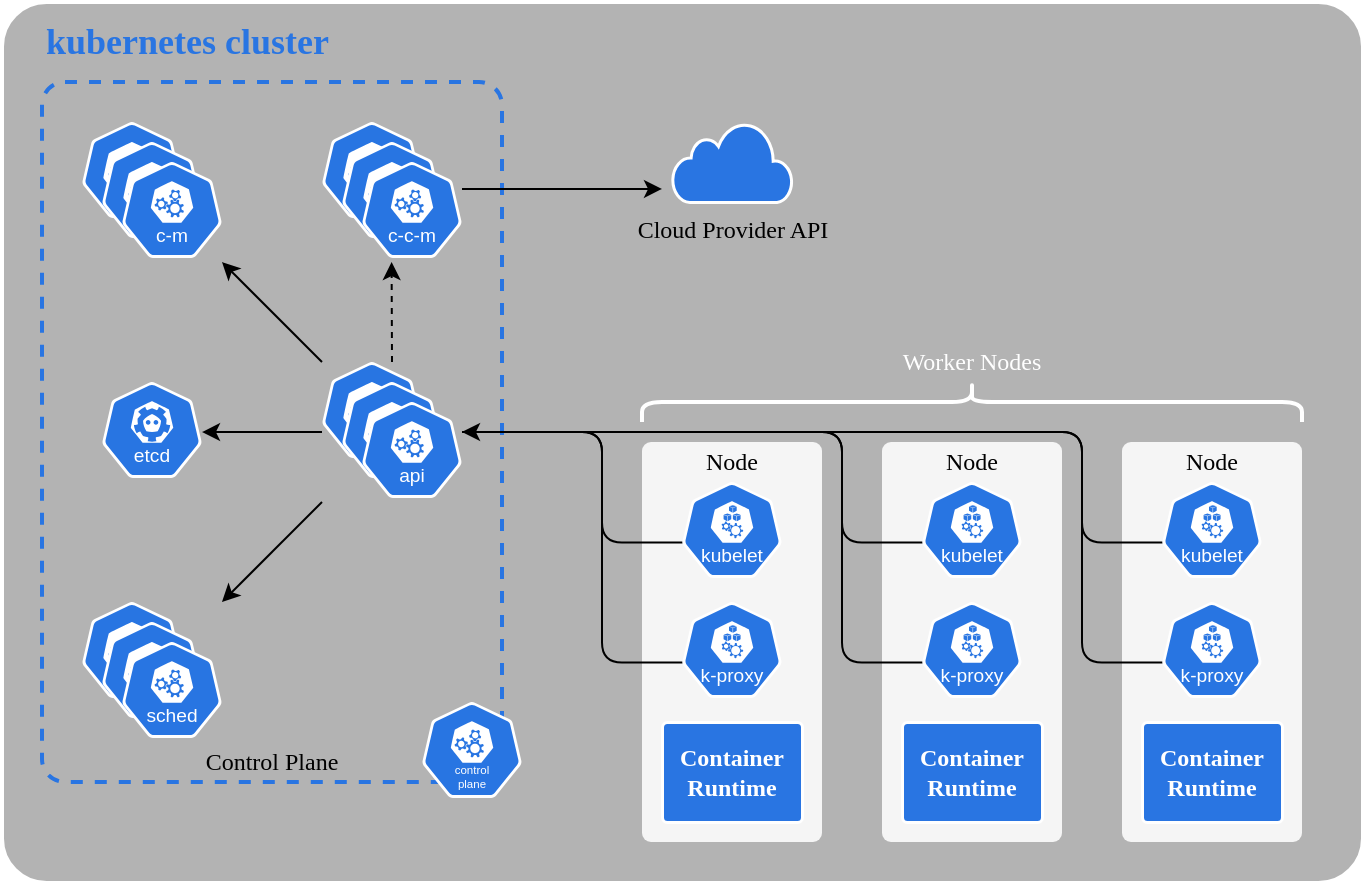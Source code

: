<mxfile>
    <diagram id="_A0JPwR9SB1BJBOW3AJK" name="k8s">
        <mxGraphModel dx="0" dy="519" grid="1" gridSize="10" guides="1" tooltips="1" connect="1" arrows="1" fold="1" page="1" pageScale="1" pageWidth="1169" pageHeight="827" math="0" shadow="0">
            <root>
                <mxCell id="0"/>
                <mxCell id="1" parent="0"/>
                <mxCell id="_FdmeU7C6rHjX8mPhfHz-3" value="" style="rounded=1;whiteSpace=wrap;html=1;fillColor=#B3B3B3;fontColor=#333333;strokeColor=light-dark(#ffffff, #ededed);arcSize=5;fontFamily=Ubuntu;fontSource=https%3A%2F%2Ffonts.googleapis.com%2Fcss%3Ffamily%3DUbuntu;align=left;verticalAlign=top;fontStyle=1;strokeWidth=1.5;" vertex="1" parent="1">
                    <mxGeometry x="40" y="80" width="680" height="440" as="geometry"/>
                </mxCell>
                <mxCell id="_FdmeU7C6rHjX8mPhfHz-4" value="" style="rounded=1;whiteSpace=wrap;html=1;fillColor=#f5f5f5;fontColor=#333333;strokeColor=none;arcSize=5;fontFamily=Ubuntu;fontSource=https%3A%2F%2Ffonts.googleapis.com%2Fcss%3Ffamily%3DUbuntu;" vertex="1" parent="1">
                    <mxGeometry x="480" y="300" width="90" height="200" as="geometry"/>
                </mxCell>
                <mxCell id="_FdmeU7C6rHjX8mPhfHz-5" value="" style="rounded=1;whiteSpace=wrap;html=1;fillColor=#f5f5f5;fontColor=#333333;strokeColor=none;arcSize=5;fontFamily=Ubuntu;fontSource=https%3A%2F%2Ffonts.googleapis.com%2Fcss%3Ffamily%3DUbuntu;" vertex="1" parent="1">
                    <mxGeometry x="600" y="300" width="90" height="200" as="geometry"/>
                </mxCell>
                <mxCell id="_FdmeU7C6rHjX8mPhfHz-6" value="" style="rounded=1;whiteSpace=wrap;html=1;fillColor=#f5f5f5;fontColor=#333333;strokeColor=none;arcSize=5;fontFamily=Ubuntu;fontSource=https%3A%2F%2Ffonts.googleapis.com%2Fcss%3Ffamily%3DUbuntu;" vertex="1" parent="1">
                    <mxGeometry x="360" y="300" width="90" height="200" as="geometry"/>
                </mxCell>
                <mxCell id="_FdmeU7C6rHjX8mPhfHz-7" value="" style="rounded=1;whiteSpace=wrap;html=1;fillColor=none;strokeColor=light-dark(#2975e2, #5c79a3);arcSize=5;dashed=1;strokeWidth=2;fontFamily=Ubuntu;fontSource=https%3A%2F%2Ffonts.googleapis.com%2Fcss%3Ffamily%3DUbuntu;" vertex="1" parent="1">
                    <mxGeometry x="60" y="120" width="230" height="350" as="geometry"/>
                </mxCell>
                <mxCell id="_FdmeU7C6rHjX8mPhfHz-8" value="Control Plane" style="rounded=0;whiteSpace=wrap;html=1;fontFamily=Ubuntu;fontSource=https%3A%2F%2Ffonts.googleapis.com%2Fcss%3Ffamily%3DUbuntu;fillColor=none;strokeColor=none;fontColor=light-dark(#000000,#EDEDED);" vertex="1" parent="1">
                    <mxGeometry x="60" y="450" width="230" height="20" as="geometry"/>
                </mxCell>
                <mxCell id="_FdmeU7C6rHjX8mPhfHz-9" value="" style="group;fontFamily=Ubuntu;fontSource=https%3A%2F%2Ffonts.googleapis.com%2Fcss%3Ffamily%3DUbuntu;" vertex="1" connectable="0" parent="1">
                    <mxGeometry x="80" y="140" width="70" height="68" as="geometry"/>
                </mxCell>
                <mxCell id="_FdmeU7C6rHjX8mPhfHz-10" value="" style="aspect=fixed;sketch=0;html=1;dashed=0;whitespace=wrap;verticalLabelPosition=bottom;verticalAlign=top;fillColor=#2875E2;strokeColor=#ffffff;points=[[0.005,0.63,0],[0.1,0.2,0],[0.9,0.2,0],[0.5,0,0],[0.995,0.63,0],[0.72,0.99,0],[0.5,1,0],[0.28,0.99,0]];shape=mxgraph.kubernetes.icon2;prIcon=c_m;fontFamily=Ubuntu;fontSource=https%3A%2F%2Ffonts.googleapis.com%2Fcss%3Ffamily%3DUbuntu;" vertex="1" parent="_FdmeU7C6rHjX8mPhfHz-9">
                    <mxGeometry width="50" height="48" as="geometry"/>
                </mxCell>
                <mxCell id="_FdmeU7C6rHjX8mPhfHz-11" value="" style="aspect=fixed;sketch=0;html=1;dashed=0;whitespace=wrap;verticalLabelPosition=bottom;verticalAlign=top;fillColor=#2875E2;strokeColor=#ffffff;points=[[0.005,0.63,0],[0.1,0.2,0],[0.9,0.2,0],[0.5,0,0],[0.995,0.63,0],[0.72,0.99,0],[0.5,1,0],[0.28,0.99,0]];shape=mxgraph.kubernetes.icon2;prIcon=c_m;fontFamily=Ubuntu;fontSource=https%3A%2F%2Ffonts.googleapis.com%2Fcss%3Ffamily%3DUbuntu;" vertex="1" parent="_FdmeU7C6rHjX8mPhfHz-9">
                    <mxGeometry x="10" y="10" width="50" height="48" as="geometry"/>
                </mxCell>
                <mxCell id="_FdmeU7C6rHjX8mPhfHz-12" value="" style="aspect=fixed;sketch=0;html=1;dashed=0;whitespace=wrap;verticalLabelPosition=bottom;verticalAlign=top;fillColor=#2875E2;strokeColor=#ffffff;points=[[0.005,0.63,0],[0.1,0.2,0],[0.9,0.2,0],[0.5,0,0],[0.995,0.63,0],[0.72,0.99,0],[0.5,1,0],[0.28,0.99,0]];shape=mxgraph.kubernetes.icon2;kubernetesLabel=1;prIcon=c_m;fontFamily=Ubuntu;fontSource=https%3A%2F%2Ffonts.googleapis.com%2Fcss%3Ffamily%3DUbuntu;" vertex="1" parent="_FdmeU7C6rHjX8mPhfHz-9">
                    <mxGeometry x="20" y="20" width="50" height="48" as="geometry"/>
                </mxCell>
                <mxCell id="_FdmeU7C6rHjX8mPhfHz-13" value="" style="group;fontFamily=Ubuntu;fontSource=https%3A%2F%2Ffonts.googleapis.com%2Fcss%3Ffamily%3DUbuntu;" vertex="1" connectable="0" parent="1">
                    <mxGeometry x="200" y="140" width="70" height="68" as="geometry"/>
                </mxCell>
                <mxCell id="_FdmeU7C6rHjX8mPhfHz-14" value="" style="aspect=fixed;sketch=0;html=1;dashed=0;whitespace=wrap;verticalLabelPosition=bottom;verticalAlign=top;fillColor=#2875E2;strokeColor=#ffffff;points=[[0.005,0.63,0],[0.1,0.2,0],[0.9,0.2,0],[0.5,0,0],[0.995,0.63,0],[0.72,0.99,0],[0.5,1,0],[0.28,0.99,0]];shape=mxgraph.kubernetes.icon2;prIcon=c_c_m;fontFamily=Ubuntu;fontSource=https%3A%2F%2Ffonts.googleapis.com%2Fcss%3Ffamily%3DUbuntu;" vertex="1" parent="_FdmeU7C6rHjX8mPhfHz-13">
                    <mxGeometry width="50" height="48" as="geometry"/>
                </mxCell>
                <mxCell id="_FdmeU7C6rHjX8mPhfHz-15" value="" style="aspect=fixed;sketch=0;html=1;dashed=0;whitespace=wrap;verticalLabelPosition=bottom;verticalAlign=top;fillColor=#2875E2;strokeColor=#ffffff;points=[[0.005,0.63,0],[0.1,0.2,0],[0.9,0.2,0],[0.5,0,0],[0.995,0.63,0],[0.72,0.99,0],[0.5,1,0],[0.28,0.99,0]];shape=mxgraph.kubernetes.icon2;prIcon=c_c_m;fontFamily=Ubuntu;fontSource=https%3A%2F%2Ffonts.googleapis.com%2Fcss%3Ffamily%3DUbuntu;" vertex="1" parent="_FdmeU7C6rHjX8mPhfHz-13">
                    <mxGeometry x="10" y="10" width="50" height="48" as="geometry"/>
                </mxCell>
                <mxCell id="_FdmeU7C6rHjX8mPhfHz-16" value="" style="aspect=fixed;sketch=0;html=1;dashed=0;whitespace=wrap;verticalLabelPosition=bottom;verticalAlign=top;fillColor=#2875E2;strokeColor=#ffffff;points=[[0.005,0.63,0],[0.1,0.2,0],[0.9,0.2,0],[0.5,0,0],[0.995,0.63,0],[0.72,0.99,0],[0.5,1,0],[0.28,0.99,0]];shape=mxgraph.kubernetes.icon2;kubernetesLabel=1;prIcon=c_c_m;fontFamily=Ubuntu;fontSource=https%3A%2F%2Ffonts.googleapis.com%2Fcss%3Ffamily%3DUbuntu;" vertex="1" parent="_FdmeU7C6rHjX8mPhfHz-13">
                    <mxGeometry x="20" y="20" width="50" height="48" as="geometry"/>
                </mxCell>
                <mxCell id="_FdmeU7C6rHjX8mPhfHz-17" value="" style="group;fontFamily=Ubuntu;fontSource=https%3A%2F%2Ffonts.googleapis.com%2Fcss%3Ffamily%3DUbuntu;" vertex="1" connectable="0" parent="1">
                    <mxGeometry x="200" y="260" width="70" height="68" as="geometry"/>
                </mxCell>
                <mxCell id="_FdmeU7C6rHjX8mPhfHz-18" value="" style="aspect=fixed;sketch=0;html=1;dashed=0;whitespace=wrap;verticalLabelPosition=bottom;verticalAlign=top;fillColor=#2875E2;strokeColor=#ffffff;points=[[0.005,0.63,0],[0.1,0.2,0],[0.9,0.2,0],[0.5,0,0],[0.995,0.63,0],[0.72,0.99,0],[0.5,1,0],[0.28,0.99,0]];shape=mxgraph.kubernetes.icon2;prIcon=api;fontFamily=Ubuntu;fontSource=https%3A%2F%2Ffonts.googleapis.com%2Fcss%3Ffamily%3DUbuntu;" vertex="1" parent="_FdmeU7C6rHjX8mPhfHz-17">
                    <mxGeometry width="50" height="48" as="geometry"/>
                </mxCell>
                <mxCell id="_FdmeU7C6rHjX8mPhfHz-19" value="" style="aspect=fixed;sketch=0;html=1;dashed=0;whitespace=wrap;verticalLabelPosition=bottom;verticalAlign=top;fillColor=#2875E2;strokeColor=#ffffff;points=[[0.005,0.63,0],[0.1,0.2,0],[0.9,0.2,0],[0.5,0,0],[0.995,0.63,0],[0.72,0.99,0],[0.5,1,0],[0.28,0.99,0]];shape=mxgraph.kubernetes.icon2;prIcon=api;fontFamily=Ubuntu;fontSource=https%3A%2F%2Ffonts.googleapis.com%2Fcss%3Ffamily%3DUbuntu;" vertex="1" parent="_FdmeU7C6rHjX8mPhfHz-17">
                    <mxGeometry x="10" y="10" width="50" height="48" as="geometry"/>
                </mxCell>
                <mxCell id="_FdmeU7C6rHjX8mPhfHz-20" value="" style="aspect=fixed;sketch=0;html=1;dashed=0;whitespace=wrap;verticalLabelPosition=bottom;verticalAlign=top;fillColor=#2875E2;strokeColor=#ffffff;points=[[0.005,0.63,0],[0.1,0.2,0],[0.9,0.2,0],[0.5,0,0],[0.995,0.63,0],[0.72,0.99,0],[0.5,1,0],[0.28,0.99,0]];shape=mxgraph.kubernetes.icon2;kubernetesLabel=1;prIcon=api;fontFamily=Ubuntu;fontSource=https%3A%2F%2Ffonts.googleapis.com%2Fcss%3Ffamily%3DUbuntu;" vertex="1" parent="_FdmeU7C6rHjX8mPhfHz-17">
                    <mxGeometry x="20" y="20" width="50" height="48" as="geometry"/>
                </mxCell>
                <mxCell id="_FdmeU7C6rHjX8mPhfHz-21" value="" style="aspect=fixed;sketch=0;html=1;dashed=0;whitespace=wrap;verticalLabelPosition=bottom;verticalAlign=top;fillColor=#2875E2;strokeColor=#ffffff;points=[[0.005,0.63,0],[0.1,0.2,0],[0.9,0.2,0],[0.5,0,0],[0.995,0.63,0],[0.72,0.99,0],[0.5,1,0],[0.28,0.99,0]];shape=mxgraph.kubernetes.icon2;kubernetesLabel=1;prIcon=etcd;fontFamily=Ubuntu;fontSource=https%3A%2F%2Ffonts.googleapis.com%2Fcss%3Ffamily%3DUbuntu;" vertex="1" parent="1">
                    <mxGeometry x="90" y="270" width="50" height="48" as="geometry"/>
                </mxCell>
                <mxCell id="_FdmeU7C6rHjX8mPhfHz-22" value="" style="group;fontFamily=Ubuntu;fontSource=https%3A%2F%2Ffonts.googleapis.com%2Fcss%3Ffamily%3DUbuntu;" vertex="1" connectable="0" parent="1">
                    <mxGeometry x="80" y="380" width="70" height="68" as="geometry"/>
                </mxCell>
                <mxCell id="_FdmeU7C6rHjX8mPhfHz-23" value="" style="aspect=fixed;sketch=0;html=1;dashed=0;whitespace=wrap;verticalLabelPosition=bottom;verticalAlign=top;fillColor=#2875E2;strokeColor=#ffffff;points=[[0.005,0.63,0],[0.1,0.2,0],[0.9,0.2,0],[0.5,0,0],[0.995,0.63,0],[0.72,0.99,0],[0.5,1,0],[0.28,0.99,0]];shape=mxgraph.kubernetes.icon2;prIcon=sched;fontFamily=Ubuntu;fontSource=https%3A%2F%2Ffonts.googleapis.com%2Fcss%3Ffamily%3DUbuntu;" vertex="1" parent="_FdmeU7C6rHjX8mPhfHz-22">
                    <mxGeometry width="50" height="48" as="geometry"/>
                </mxCell>
                <mxCell id="_FdmeU7C6rHjX8mPhfHz-24" value="" style="aspect=fixed;sketch=0;html=1;dashed=0;whitespace=wrap;verticalLabelPosition=bottom;verticalAlign=top;fillColor=#2875E2;strokeColor=#ffffff;points=[[0.005,0.63,0],[0.1,0.2,0],[0.9,0.2,0],[0.5,0,0],[0.995,0.63,0],[0.72,0.99,0],[0.5,1,0],[0.28,0.99,0]];shape=mxgraph.kubernetes.icon2;prIcon=sched;fontFamily=Ubuntu;fontSource=https%3A%2F%2Ffonts.googleapis.com%2Fcss%3Ffamily%3DUbuntu;" vertex="1" parent="_FdmeU7C6rHjX8mPhfHz-22">
                    <mxGeometry x="10" y="10" width="50" height="48" as="geometry"/>
                </mxCell>
                <mxCell id="_FdmeU7C6rHjX8mPhfHz-25" value="" style="aspect=fixed;sketch=0;html=1;dashed=0;whitespace=wrap;verticalLabelPosition=bottom;verticalAlign=top;fillColor=#2875E2;strokeColor=#ffffff;points=[[0.005,0.63,0],[0.1,0.2,0],[0.9,0.2,0],[0.5,0,0],[0.995,0.63,0],[0.72,0.99,0],[0.5,1,0],[0.28,0.99,0]];shape=mxgraph.kubernetes.icon2;kubernetesLabel=1;prIcon=sched;fontFamily=Ubuntu;fontSource=https%3A%2F%2Ffonts.googleapis.com%2Fcss%3Ffamily%3DUbuntu;" vertex="1" parent="_FdmeU7C6rHjX8mPhfHz-22">
                    <mxGeometry x="20" y="20" width="50" height="48" as="geometry"/>
                </mxCell>
                <mxCell id="_FdmeU7C6rHjX8mPhfHz-26" value="" style="endArrow=classic;html=1;fontFamily=Ubuntu;fontSource=https%3A%2F%2Ffonts.googleapis.com%2Fcss%3Ffamily%3DUbuntu;exitX=0;exitY=1;exitDx=0;exitDy=0;" edge="1" parent="1">
                    <mxGeometry width="50" height="50" relative="1" as="geometry">
                        <mxPoint x="200" y="330" as="sourcePoint"/>
                        <mxPoint x="150" y="380" as="targetPoint"/>
                    </mxGeometry>
                </mxCell>
                <mxCell id="_FdmeU7C6rHjX8mPhfHz-27" value="" style="endArrow=classic;html=1;exitX=0;exitY=0;exitDx=0;exitDy=0;fontFamily=Ubuntu;fontSource=https%3A%2F%2Ffonts.googleapis.com%2Fcss%3Ffamily%3DUbuntu;" edge="1" parent="1">
                    <mxGeometry width="50" height="50" relative="1" as="geometry">
                        <mxPoint x="200" y="260.0" as="sourcePoint"/>
                        <mxPoint x="150" y="210" as="targetPoint"/>
                    </mxGeometry>
                </mxCell>
                <mxCell id="_FdmeU7C6rHjX8mPhfHz-28" value="" style="endArrow=classic;html=1;entryX=0.995;entryY=0.63;entryDx=0;entryDy=0;entryPerimeter=0;fontFamily=Ubuntu;fontSource=https%3A%2F%2Ffonts.googleapis.com%2Fcss%3Ffamily%3DUbuntu;exitX=0;exitY=0.5;exitDx=0;exitDy=0;" edge="1" parent="1">
                    <mxGeometry width="50" height="50" relative="1" as="geometry">
                        <mxPoint x="200" y="295" as="sourcePoint"/>
                        <mxPoint x="140" y="295.04" as="targetPoint"/>
                    </mxGeometry>
                </mxCell>
                <mxCell id="_FdmeU7C6rHjX8mPhfHz-29" value="" style="endArrow=classic;html=1;dashed=1;fontFamily=Ubuntu;fontSource=https%3A%2F%2Ffonts.googleapis.com%2Fcss%3Ffamily%3DUbuntu;exitX=0.5;exitY=0;exitDx=0;exitDy=0;" edge="1" parent="1">
                    <mxGeometry width="50" height="50" relative="1" as="geometry">
                        <mxPoint x="235" y="260.0" as="sourcePoint"/>
                        <mxPoint x="234.8" y="210" as="targetPoint"/>
                    </mxGeometry>
                </mxCell>
                <mxCell id="_FdmeU7C6rHjX8mPhfHz-30" value="" style="aspect=fixed;sketch=0;html=1;dashed=0;whitespace=wrap;verticalLabelPosition=bottom;verticalAlign=top;fillColor=#2875E2;strokeColor=#ffffff;points=[[0.005,0.63,0],[0.1,0.2,0],[0.9,0.2,0],[0.5,0,0],[0.995,0.63,0],[0.72,0.99,0],[0.5,1,0],[0.28,0.99,0]];shape=mxgraph.kubernetes.icon2;kubernetesLabel=1;prIcon=control_plane;fontFamily=Ubuntu;fontSource=https%3A%2F%2Ffonts.googleapis.com%2Fcss%3Ffamily%3DUbuntu;" vertex="1" parent="1">
                    <mxGeometry x="250" y="430" width="50" height="48" as="geometry"/>
                </mxCell>
                <mxCell id="_FdmeU7C6rHjX8mPhfHz-31" value="&lt;span&gt;Cloud Provider API&lt;/span&gt;" style="html=1;verticalLabelPosition=bottom;align=center;labelBackgroundColor=none;verticalAlign=top;strokeWidth=1.5;strokeColor=light-dark(#ffffff, #ededed);shadow=0;dashed=0;shape=mxgraph.ios7.icons.cloud;fillColor=light-dark(#2975e2, #ededed);fontFamily=Ubuntu;fontSource=https%3A%2F%2Ffonts.googleapis.com%2Fcss%3Ffamily%3DUbuntu;" vertex="1" parent="1">
                    <mxGeometry x="375" y="140" width="60" height="40" as="geometry"/>
                </mxCell>
                <mxCell id="_FdmeU7C6rHjX8mPhfHz-32" value="" style="endArrow=classic;html=1;fontFamily=Ubuntu;fontSource=https%3A%2F%2Ffonts.googleapis.com%2Fcss%3Ffamily%3DUbuntu;" edge="1" parent="1">
                    <mxGeometry width="50" height="50" relative="1" as="geometry">
                        <mxPoint x="270" y="173.47" as="sourcePoint"/>
                        <mxPoint x="370" y="173.47" as="targetPoint"/>
                    </mxGeometry>
                </mxCell>
                <mxCell id="_FdmeU7C6rHjX8mPhfHz-33" value="" style="endArrow=classic;html=1;edgeStyle=orthogonalEdgeStyle;exitX=0.005;exitY=0.63;exitDx=0;exitDy=0;exitPerimeter=0;entryX=1;entryY=0.5;entryDx=0;entryDy=0;fontFamily=Ubuntu;fontSource=https%3A%2F%2Ffonts.googleapis.com%2Fcss%3Ffamily%3DUbuntu;" edge="1" parent="1" source="_FdmeU7C6rHjX8mPhfHz-42">
                    <mxGeometry width="50" height="50" relative="1" as="geometry">
                        <mxPoint x="450" y="294.63" as="sourcePoint"/>
                        <mxPoint x="270" y="295" as="targetPoint"/>
                        <Array as="points">
                            <mxPoint x="340" y="350"/>
                            <mxPoint x="340" y="295"/>
                        </Array>
                    </mxGeometry>
                </mxCell>
                <mxCell id="_FdmeU7C6rHjX8mPhfHz-34" value="" style="endArrow=none;html=1;edgeStyle=orthogonalEdgeStyle;exitX=0.005;exitY=0.63;exitDx=0;exitDy=0;exitPerimeter=0;endFill=0;entryX=1;entryY=0.5;entryDx=0;entryDy=0;fontFamily=Ubuntu;fontSource=https%3A%2F%2Ffonts.googleapis.com%2Fcss%3Ffamily%3DUbuntu;" edge="1" parent="1" source="_FdmeU7C6rHjX8mPhfHz-41">
                    <mxGeometry width="50" height="50" relative="1" as="geometry">
                        <mxPoint x="380" y="380" as="sourcePoint"/>
                        <mxPoint x="270" y="295" as="targetPoint"/>
                        <Array as="points">
                            <mxPoint x="340" y="410"/>
                            <mxPoint x="340" y="295"/>
                        </Array>
                    </mxGeometry>
                </mxCell>
                <mxCell id="_FdmeU7C6rHjX8mPhfHz-35" value="" style="endArrow=none;html=1;edgeStyle=orthogonalEdgeStyle;exitX=0.005;exitY=0.63;exitDx=0;exitDy=0;exitPerimeter=0;endFill=0;entryX=1;entryY=0.5;entryDx=0;entryDy=0;fontFamily=Ubuntu;fontSource=https%3A%2F%2Ffonts.googleapis.com%2Fcss%3Ffamily%3DUbuntu;" edge="1" parent="1" source="_FdmeU7C6rHjX8mPhfHz-46">
                    <mxGeometry width="50" height="50" relative="1" as="geometry">
                        <mxPoint x="380" y="380" as="sourcePoint"/>
                        <mxPoint x="270" y="295" as="targetPoint"/>
                        <Array as="points">
                            <mxPoint x="460" y="350"/>
                            <mxPoint x="460" y="295"/>
                        </Array>
                    </mxGeometry>
                </mxCell>
                <mxCell id="_FdmeU7C6rHjX8mPhfHz-36" value="" style="endArrow=none;html=1;edgeStyle=orthogonalEdgeStyle;exitX=0.005;exitY=0.63;exitDx=0;exitDy=0;exitPerimeter=0;endFill=0;entryX=1;entryY=0.5;entryDx=0;entryDy=0;fontFamily=Ubuntu;fontSource=https%3A%2F%2Ffonts.googleapis.com%2Fcss%3Ffamily%3DUbuntu;" edge="1" parent="1" source="_FdmeU7C6rHjX8mPhfHz-45">
                    <mxGeometry width="50" height="50" relative="1" as="geometry">
                        <mxPoint x="510" y="390" as="sourcePoint"/>
                        <mxPoint x="270" y="295" as="targetPoint"/>
                        <Array as="points">
                            <mxPoint x="460" y="410"/>
                            <mxPoint x="460" y="295"/>
                        </Array>
                    </mxGeometry>
                </mxCell>
                <mxCell id="_FdmeU7C6rHjX8mPhfHz-37" value="" style="endArrow=none;html=1;edgeStyle=orthogonalEdgeStyle;exitX=0.005;exitY=0.63;exitDx=0;exitDy=0;exitPerimeter=0;endFill=0;entryX=1;entryY=0.5;entryDx=0;entryDy=0;fontFamily=Ubuntu;fontSource=https%3A%2F%2Ffonts.googleapis.com%2Fcss%3Ffamily%3DUbuntu;" edge="1" parent="1" source="_FdmeU7C6rHjX8mPhfHz-48">
                    <mxGeometry width="50" height="50" relative="1" as="geometry">
                        <mxPoint x="510" y="470" as="sourcePoint"/>
                        <mxPoint x="270" y="295" as="targetPoint"/>
                        <Array as="points">
                            <mxPoint x="580" y="410"/>
                            <mxPoint x="580" y="295"/>
                        </Array>
                    </mxGeometry>
                </mxCell>
                <mxCell id="_FdmeU7C6rHjX8mPhfHz-38" value="" style="endArrow=none;html=1;edgeStyle=orthogonalEdgeStyle;exitX=0.005;exitY=0.63;exitDx=0;exitDy=0;exitPerimeter=0;endFill=0;entryX=1;entryY=0.5;entryDx=0;entryDy=0;fontFamily=Ubuntu;fontSource=https%3A%2F%2Ffonts.googleapis.com%2Fcss%3Ffamily%3DUbuntu;" edge="1" parent="1" source="_FdmeU7C6rHjX8mPhfHz-49">
                    <mxGeometry width="50" height="50" relative="1" as="geometry">
                        <mxPoint x="510" y="390" as="sourcePoint"/>
                        <mxPoint x="270" y="295" as="targetPoint"/>
                        <Array as="points">
                            <mxPoint x="580" y="350"/>
                            <mxPoint x="580" y="295"/>
                        </Array>
                    </mxGeometry>
                </mxCell>
                <mxCell id="_FdmeU7C6rHjX8mPhfHz-39" value="" style="shape=curlyBracket;whiteSpace=wrap;html=1;rounded=1;flipH=1;labelPosition=right;verticalLabelPosition=middle;align=left;verticalAlign=middle;rotation=-90;strokeColor=#FFFFFF;strokeWidth=2;fontFamily=Ubuntu;fontSource=https%3A%2F%2Ffonts.googleapis.com%2Fcss%3Ffamily%3DUbuntu;" vertex="1" parent="1">
                    <mxGeometry x="515" y="115" width="20" height="330" as="geometry"/>
                </mxCell>
                <mxCell id="_FdmeU7C6rHjX8mPhfHz-40" value="Worker Nodes" style="rounded=0;whiteSpace=wrap;html=1;fontFamily=Ubuntu;fontSource=https%3A%2F%2Ffonts.googleapis.com%2Fcss%3Ffamily%3DUbuntu;fillColor=none;strokeColor=none;fontColor=light-dark(#FFFFFF,#EDEDED);" vertex="1" parent="1">
                    <mxGeometry x="410" y="250" width="230" height="20" as="geometry"/>
                </mxCell>
                <mxCell id="_FdmeU7C6rHjX8mPhfHz-41" value="" style="aspect=fixed;sketch=0;html=1;dashed=0;whitespace=wrap;verticalLabelPosition=bottom;verticalAlign=top;fillColor=#2875E2;strokeColor=#ffffff;points=[[0.005,0.63,0],[0.1,0.2,0],[0.9,0.2,0],[0.5,0,0],[0.995,0.63,0],[0.72,0.99,0],[0.5,1,0],[0.28,0.99,0]];shape=mxgraph.kubernetes.icon2;kubernetesLabel=1;prIcon=k_proxy;fontFamily=Ubuntu;fontSource=https%3A%2F%2Ffonts.googleapis.com%2Fcss%3Ffamily%3DUbuntu;" vertex="1" parent="1">
                    <mxGeometry x="380" y="380" width="50" height="48" as="geometry"/>
                </mxCell>
                <mxCell id="_FdmeU7C6rHjX8mPhfHz-42" value="" style="aspect=fixed;sketch=0;html=1;dashed=0;whitespace=wrap;verticalLabelPosition=bottom;verticalAlign=top;fillColor=#2875E2;strokeColor=#ffffff;points=[[0.005,0.63,0],[0.1,0.2,0],[0.9,0.2,0],[0.5,0,0],[0.995,0.63,0],[0.72,0.99,0],[0.5,1,0],[0.28,0.99,0]];shape=mxgraph.kubernetes.icon2;kubernetesLabel=1;prIcon=kubelet;fontFamily=Ubuntu;fontSource=https%3A%2F%2Ffonts.googleapis.com%2Fcss%3Ffamily%3DUbuntu;" vertex="1" parent="1">
                    <mxGeometry x="380" y="320" width="50" height="48" as="geometry"/>
                </mxCell>
                <mxCell id="_FdmeU7C6rHjX8mPhfHz-43" value="Node" style="rounded=0;whiteSpace=wrap;html=1;fontFamily=Ubuntu;fontSource=https%3A%2F%2Ffonts.googleapis.com%2Fcss%3Ffamily%3DUbuntu;fillColor=none;strokeColor=none;fontColor=light-dark(#000000,#EDEDED);" vertex="1" parent="1">
                    <mxGeometry x="360" y="300" width="90" height="20" as="geometry"/>
                </mxCell>
                <mxCell id="_FdmeU7C6rHjX8mPhfHz-44" value="&lt;b&gt;Container Runtime&lt;/b&gt;" style="rounded=1;whiteSpace=wrap;html=1;fillColor=light-dark(#2975e2, #1a1a1a);fontColor=light-dark(#ffffff, #c1c1c1);strokeColor=light-dark(#ffffff, #ededed);arcSize=5;fontFamily=Ubuntu;fontSource=https%3A%2F%2Ffonts.googleapis.com%2Fcss%3Ffamily%3DUbuntu;strokeWidth=1.5;" vertex="1" parent="1">
                    <mxGeometry x="370" y="440" width="70" height="50" as="geometry"/>
                </mxCell>
                <mxCell id="_FdmeU7C6rHjX8mPhfHz-45" value="" style="aspect=fixed;sketch=0;html=1;dashed=0;whitespace=wrap;verticalLabelPosition=bottom;verticalAlign=top;fillColor=#2875E2;strokeColor=#ffffff;points=[[0.005,0.63,0],[0.1,0.2,0],[0.9,0.2,0],[0.5,0,0],[0.995,0.63,0],[0.72,0.99,0],[0.5,1,0],[0.28,0.99,0]];shape=mxgraph.kubernetes.icon2;kubernetesLabel=1;prIcon=k_proxy;fontFamily=Ubuntu;fontSource=https%3A%2F%2Ffonts.googleapis.com%2Fcss%3Ffamily%3DUbuntu;" vertex="1" parent="1">
                    <mxGeometry x="500" y="380" width="50" height="48" as="geometry"/>
                </mxCell>
                <mxCell id="_FdmeU7C6rHjX8mPhfHz-46" value="" style="aspect=fixed;sketch=0;html=1;dashed=0;whitespace=wrap;verticalLabelPosition=bottom;verticalAlign=top;fillColor=#2875E2;strokeColor=#ffffff;points=[[0.005,0.63,0],[0.1,0.2,0],[0.9,0.2,0],[0.5,0,0],[0.995,0.63,0],[0.72,0.99,0],[0.5,1,0],[0.28,0.99,0]];shape=mxgraph.kubernetes.icon2;kubernetesLabel=1;prIcon=kubelet;fontFamily=Ubuntu;fontSource=https%3A%2F%2Ffonts.googleapis.com%2Fcss%3Ffamily%3DUbuntu;" vertex="1" parent="1">
                    <mxGeometry x="500" y="320" width="50" height="48" as="geometry"/>
                </mxCell>
                <mxCell id="_FdmeU7C6rHjX8mPhfHz-47" value="Node" style="rounded=0;whiteSpace=wrap;html=1;fontFamily=Ubuntu;fontSource=https%3A%2F%2Ffonts.googleapis.com%2Fcss%3Ffamily%3DUbuntu;fillColor=none;strokeColor=none;fontColor=light-dark(#000000,#EDEDED);" vertex="1" parent="1">
                    <mxGeometry x="480" y="300" width="90" height="20" as="geometry"/>
                </mxCell>
                <mxCell id="_FdmeU7C6rHjX8mPhfHz-48" value="" style="aspect=fixed;sketch=0;html=1;dashed=0;whitespace=wrap;verticalLabelPosition=bottom;verticalAlign=top;fillColor=#2875E2;strokeColor=#ffffff;points=[[0.005,0.63,0],[0.1,0.2,0],[0.9,0.2,0],[0.5,0,0],[0.995,0.63,0],[0.72,0.99,0],[0.5,1,0],[0.28,0.99,0]];shape=mxgraph.kubernetes.icon2;kubernetesLabel=1;prIcon=k_proxy;fontFamily=Ubuntu;fontSource=https%3A%2F%2Ffonts.googleapis.com%2Fcss%3Ffamily%3DUbuntu;" vertex="1" parent="1">
                    <mxGeometry x="620" y="380" width="50" height="48" as="geometry"/>
                </mxCell>
                <mxCell id="_FdmeU7C6rHjX8mPhfHz-49" value="" style="aspect=fixed;sketch=0;html=1;dashed=0;whitespace=wrap;verticalLabelPosition=bottom;verticalAlign=top;fillColor=#2875E2;strokeColor=#ffffff;points=[[0.005,0.63,0],[0.1,0.2,0],[0.9,0.2,0],[0.5,0,0],[0.995,0.63,0],[0.72,0.99,0],[0.5,1,0],[0.28,0.99,0]];shape=mxgraph.kubernetes.icon2;kubernetesLabel=1;prIcon=kubelet;fontFamily=Ubuntu;fontSource=https%3A%2F%2Ffonts.googleapis.com%2Fcss%3Ffamily%3DUbuntu;" vertex="1" parent="1">
                    <mxGeometry x="620" y="320" width="50" height="48" as="geometry"/>
                </mxCell>
                <mxCell id="_FdmeU7C6rHjX8mPhfHz-50" value="Node" style="rounded=0;whiteSpace=wrap;html=1;fontFamily=Ubuntu;fontSource=https%3A%2F%2Ffonts.googleapis.com%2Fcss%3Ffamily%3DUbuntu;fillColor=none;strokeColor=none;fontColor=light-dark(#000000,#EDEDED);" vertex="1" parent="1">
                    <mxGeometry x="600" y="300" width="90" height="20" as="geometry"/>
                </mxCell>
                <mxCell id="_FdmeU7C6rHjX8mPhfHz-51" value="&lt;b&gt;Container Runtime&lt;/b&gt;" style="rounded=1;whiteSpace=wrap;html=1;fillColor=light-dark(#2975e2, #1a1a1a);fontColor=light-dark(#ffffff, #c1c1c1);strokeColor=light-dark(#ffffff, #ededed);arcSize=5;fontFamily=Ubuntu;fontSource=https%3A%2F%2Ffonts.googleapis.com%2Fcss%3Ffamily%3DUbuntu;strokeWidth=1.5;" vertex="1" parent="1">
                    <mxGeometry x="490" y="440" width="70" height="50" as="geometry"/>
                </mxCell>
                <mxCell id="_FdmeU7C6rHjX8mPhfHz-52" value="&lt;b&gt;Container Runtime&lt;/b&gt;" style="rounded=1;whiteSpace=wrap;html=1;fillColor=light-dark(#2975e2, #1a1a1a);fontColor=light-dark(#ffffff, #c1c1c1);strokeColor=light-dark(#ffffff, #ededed);arcSize=5;fontFamily=Ubuntu;fontSource=https%3A%2F%2Ffonts.googleapis.com%2Fcss%3Ffamily%3DUbuntu;strokeWidth=1.5;" vertex="1" parent="1">
                    <mxGeometry x="610" y="440" width="70" height="50" as="geometry"/>
                </mxCell>
                <mxCell id="_FdmeU7C6rHjX8mPhfHz-53" value="&lt;font data-font-src=&quot;https://fonts.googleapis.com/css?family=source+code+pro&quot;&gt;&lt;b&gt;kubernetes cluster&lt;/b&gt;&lt;/font&gt;" style="rounded=0;whiteSpace=wrap;html=1;fontFamily=Ubuntu;fontSource=https%3A%2F%2Ffonts.googleapis.com%2Fcss%3Ffamily%3DUbuntu;fontColor=light-dark(#2975e2, #ededed);fillColor=none;strokeColor=none;fontSize=18;align=left;" vertex="1" parent="1">
                    <mxGeometry x="60" y="80" width="180" height="40" as="geometry"/>
                </mxCell>
            </root>
        </mxGraphModel>
    </diagram>
    <diagram id="Znohbi-Mqmy7jo7EnLr6" name="vmcontainer">
        <mxGraphModel dx="616" dy="519" grid="1" gridSize="10" guides="1" tooltips="1" connect="1" arrows="1" fold="1" page="1" pageScale="1" pageWidth="1169" pageHeight="827" math="0" shadow="0">
            <root>
                <mxCell id="0"/>
                <mxCell id="1" parent="0"/>
                <mxCell id="I60w5I6oAphy8DwULdg6-1" value="" style="rounded=1;whiteSpace=wrap;html=1;fillColor=#f5f5f5;strokeColor=#666666;arcSize=2;fontColor=#333333;" parent="1" vertex="1">
                    <mxGeometry x="240" y="640" width="300" height="280" as="geometry"/>
                </mxCell>
                <mxCell id="I60w5I6oAphy8DwULdg6-2" value="" style="rounded=1;whiteSpace=wrap;html=1;fillColor=#fff2cc;strokeColor=#d6b656;arcSize=5;" parent="1" vertex="1">
                    <mxGeometry x="250" y="650" width="130" height="110" as="geometry"/>
                </mxCell>
                <mxCell id="I60w5I6oAphy8DwULdg6-3" value="Hardware" style="rounded=1;whiteSpace=wrap;html=1;fontFamily=Source Code Pro;fontSource=https%3A%2F%2Ffonts.googleapis.com%2Fcss%3Ffamily%3DSource%2BCode%2BPro;fontSize=18;" parent="1" vertex="1">
                    <mxGeometry x="250" y="870" width="280" height="40" as="geometry"/>
                </mxCell>
                <mxCell id="I60w5I6oAphy8DwULdg6-4" value="Host OS" style="rounded=1;whiteSpace=wrap;html=1;fontFamily=Source Code Pro;fontSource=https%3A%2F%2Ffonts.googleapis.com%2Fcss%3Ffamily%3DSource%2BCode%2BPro;fontSize=18;" parent="1" vertex="1">
                    <mxGeometry x="250" y="820" width="280" height="40" as="geometry"/>
                </mxCell>
                <mxCell id="I60w5I6oAphy8DwULdg6-5" value="Hypervisor" style="rounded=1;whiteSpace=wrap;html=1;fontFamily=Source Code Pro;fontSource=https%3A%2F%2Ffonts.googleapis.com%2Fcss%3Ffamily%3DSource%2BCode%2BPro;fontSize=18;fillColor=#e1d5e7;strokeColor=#9673a6;" parent="1" vertex="1">
                    <mxGeometry x="250" y="770" width="280" height="40" as="geometry"/>
                </mxCell>
                <mxCell id="I60w5I6oAphy8DwULdg6-6" value="" style="rounded=1;whiteSpace=wrap;html=1;fillColor=#fff2cc;strokeColor=#d6b656;arcSize=5;" parent="1" vertex="1">
                    <mxGeometry x="400" y="650" width="130" height="110" as="geometry"/>
                </mxCell>
                <mxCell id="I60w5I6oAphy8DwULdg6-7" value="Guest OS" style="rounded=1;whiteSpace=wrap;html=1;fontFamily=Source Code Pro;fontSource=https%3A%2F%2Ffonts.googleapis.com%2Fcss%3Ffamily%3DSource%2BCode%2BPro;fontSize=18;" parent="1" vertex="1">
                    <mxGeometry x="410" y="710" width="110" height="40" as="geometry"/>
                </mxCell>
                <mxCell id="I60w5I6oAphy8DwULdg6-8" value="&lt;div&gt;&lt;span style=&quot;background-color: transparent; color: light-dark(rgb(0, 0, 0), rgb(255, 255, 255));&quot;&gt;Apps&lt;/span&gt;&lt;/div&gt;" style="rounded=1;whiteSpace=wrap;html=1;fontFamily=Source Code Pro;fontSource=https%3A%2F%2Ffonts.googleapis.com%2Fcss%3Ffamily%3DSource%2BCode%2BPro;fontSize=18;" parent="1" vertex="1">
                    <mxGeometry x="410" y="660" width="110" height="40" as="geometry"/>
                </mxCell>
                <mxCell id="I60w5I6oAphy8DwULdg6-9" value="Guest OS" style="rounded=1;whiteSpace=wrap;html=1;fontFamily=Source Code Pro;fontSource=https%3A%2F%2Ffonts.googleapis.com%2Fcss%3Ffamily%3DSource%2BCode%2BPro;fontSize=18;" parent="1" vertex="1">
                    <mxGeometry x="260" y="710" width="110" height="40" as="geometry"/>
                </mxCell>
                <mxCell id="I60w5I6oAphy8DwULdg6-10" value="Apps" style="rounded=1;whiteSpace=wrap;html=1;fontFamily=Source Code Pro;fontSource=https%3A%2F%2Ffonts.googleapis.com%2Fcss%3Ffamily%3DSource%2BCode%2BPro;fontSize=18;" parent="1" vertex="1">
                    <mxGeometry x="260" y="660" width="110" height="40" as="geometry"/>
                </mxCell>
                <mxCell id="I60w5I6oAphy8DwULdg6-11" value="" style="rounded=1;whiteSpace=wrap;html=1;fillColor=#f5f5f5;strokeColor=#666666;arcSize=2;fontColor=#333333;" parent="1" vertex="1">
                    <mxGeometry x="570" y="640" width="300" height="280" as="geometry"/>
                </mxCell>
                <mxCell id="I60w5I6oAphy8DwULdg6-12" value="" style="rounded=1;whiteSpace=wrap;html=1;fillColor=#fff2cc;strokeColor=#d6b656;arcSize=5;" parent="1" vertex="1">
                    <mxGeometry x="580" y="650" width="130" height="110" as="geometry"/>
                </mxCell>
                <mxCell id="I60w5I6oAphy8DwULdg6-13" value="Hardware" style="rounded=1;whiteSpace=wrap;html=1;fontFamily=Source Code Pro;fontSource=https%3A%2F%2Ffonts.googleapis.com%2Fcss%3Ffamily%3DSource%2BCode%2BPro;fontSize=18;" parent="1" vertex="1">
                    <mxGeometry x="580" y="840" width="280" height="70" as="geometry"/>
                </mxCell>
                <mxCell id="I60w5I6oAphy8DwULdg6-14" value="Hypervisor" style="rounded=1;whiteSpace=wrap;html=1;fontFamily=Source Code Pro;fontSource=https%3A%2F%2Ffonts.googleapis.com%2Fcss%3Ffamily%3DSource%2BCode%2BPro;fontSize=18;fillColor=#e1d5e7;strokeColor=#9673a6;" parent="1" vertex="1">
                    <mxGeometry x="580" y="770" width="280" height="60" as="geometry"/>
                </mxCell>
                <mxCell id="I60w5I6oAphy8DwULdg6-15" value="" style="rounded=1;whiteSpace=wrap;html=1;fillColor=#fff2cc;strokeColor=#d6b656;arcSize=5;" parent="1" vertex="1">
                    <mxGeometry x="730" y="650" width="130" height="110" as="geometry"/>
                </mxCell>
                <mxCell id="I60w5I6oAphy8DwULdg6-16" value="Guest OS" style="rounded=1;whiteSpace=wrap;html=1;fontFamily=Source Code Pro;fontSource=https%3A%2F%2Ffonts.googleapis.com%2Fcss%3Ffamily%3DSource%2BCode%2BPro;fontSize=18;" parent="1" vertex="1">
                    <mxGeometry x="740" y="710" width="110" height="40" as="geometry"/>
                </mxCell>
                <mxCell id="I60w5I6oAphy8DwULdg6-17" value="&lt;div&gt;&lt;span style=&quot;background-color: transparent; color: light-dark(rgb(0, 0, 0), rgb(255, 255, 255));&quot;&gt;Apps&lt;/span&gt;&lt;/div&gt;" style="rounded=1;whiteSpace=wrap;html=1;fontFamily=Source Code Pro;fontSource=https%3A%2F%2Ffonts.googleapis.com%2Fcss%3Ffamily%3DSource%2BCode%2BPro;fontSize=18;" parent="1" vertex="1">
                    <mxGeometry x="740" y="660" width="110" height="40" as="geometry"/>
                </mxCell>
                <mxCell id="I60w5I6oAphy8DwULdg6-18" value="Guest OS" style="rounded=1;whiteSpace=wrap;html=1;fontFamily=Source Code Pro;fontSource=https%3A%2F%2Ffonts.googleapis.com%2Fcss%3Ffamily%3DSource%2BCode%2BPro;fontSize=18;" parent="1" vertex="1">
                    <mxGeometry x="590" y="710" width="110" height="40" as="geometry"/>
                </mxCell>
                <mxCell id="I60w5I6oAphy8DwULdg6-19" value="Apps" style="rounded=1;whiteSpace=wrap;html=1;fontFamily=Source Code Pro;fontSource=https%3A%2F%2Ffonts.googleapis.com%2Fcss%3Ffamily%3DSource%2BCode%2BPro;fontSize=18;" parent="1" vertex="1">
                    <mxGeometry x="590" y="660" width="110" height="40" as="geometry"/>
                </mxCell>
                <mxCell id="I60w5I6oAphy8DwULdg6-20" value="" style="rounded=1;whiteSpace=wrap;html=1;fillColor=#f5f5f5;strokeColor=#666666;arcSize=2;fontColor=#333333;" parent="1" vertex="1">
                    <mxGeometry x="900" y="640" width="300" height="280" as="geometry"/>
                </mxCell>
                <mxCell id="I60w5I6oAphy8DwULdg6-21" value="" style="rounded=1;whiteSpace=wrap;html=1;fillColor=#ffe6cc;strokeColor=#d79b00;arcSize=5;" parent="1" vertex="1">
                    <mxGeometry x="910" y="670" width="130" height="90" as="geometry"/>
                </mxCell>
                <mxCell id="I60w5I6oAphy8DwULdg6-22" value="Hardware" style="rounded=1;whiteSpace=wrap;html=1;fontFamily=Source Code Pro;fontSource=https%3A%2F%2Ffonts.googleapis.com%2Fcss%3Ffamily%3DSource%2BCode%2BPro;fontSize=18;" parent="1" vertex="1">
                    <mxGeometry x="910" y="870" width="280" height="40" as="geometry"/>
                </mxCell>
                <mxCell id="I60w5I6oAphy8DwULdg6-23" value="&lt;span style=&quot;white-space: pre;&quot;&gt;&#x9;&lt;/span&gt;Host OS" style="rounded=1;whiteSpace=wrap;html=1;fontFamily=Source Code Pro;fontSource=https%3A%2F%2Ffonts.googleapis.com%2Fcss%3Ffamily%3DSource%2BCode%2BPro;fontSize=18;align=left;" parent="1" vertex="1">
                    <mxGeometry x="910" y="820" width="280" height="40" as="geometry"/>
                </mxCell>
                <mxCell id="I60w5I6oAphy8DwULdg6-24" value="Container Runtime" style="rounded=1;whiteSpace=wrap;html=1;fontFamily=Source Code Pro;fontSource=https%3A%2F%2Ffonts.googleapis.com%2Fcss%3Ffamily%3DSource%2BCode%2BPro;fontSize=18;fillColor=#dae8fc;strokeColor=#6c8ebf;" parent="1" vertex="1">
                    <mxGeometry x="910" y="770" width="280" height="40" as="geometry"/>
                </mxCell>
                <mxCell id="I60w5I6oAphy8DwULdg6-25" value="" style="rounded=1;whiteSpace=wrap;html=1;fillColor=#ffe6cc;strokeColor=#d79b00;arcSize=5;" parent="1" vertex="1">
                    <mxGeometry x="1060" y="670" width="130" height="90" as="geometry"/>
                </mxCell>
                <mxCell id="I60w5I6oAphy8DwULdg6-26" value="Kernel" style="rounded=1;whiteSpace=wrap;html=1;fillColor=#f8cecc;strokeColor=#b85450;fontFamily=Source Code Pro;fontSource=https%3A%2F%2Ffonts.googleapis.com%2Fcss%3Ffamily%3DSource%2BCode%2BPro;" parent="1" vertex="1">
                    <mxGeometry x="1090" y="825" width="90" height="30" as="geometry"/>
                </mxCell>
                <mxCell id="I60w5I6oAphy8DwULdg6-27" value="" style="endArrow=none;html=1;rounded=0;exitX=0.25;exitY=0;exitDx=0;exitDy=0;entryX=0.25;entryY=1;entryDx=0;entryDy=0;fillColor=#ffe6cc;strokeColor=#d79b00;" parent="1" source="I60w5I6oAphy8DwULdg6-21" target="I60w5I6oAphy8DwULdg6-21" edge="1">
                    <mxGeometry width="50" height="50" relative="1" as="geometry">
                        <mxPoint x="960" y="790" as="sourcePoint"/>
                        <mxPoint x="1010" y="740" as="targetPoint"/>
                    </mxGeometry>
                </mxCell>
                <mxCell id="I60w5I6oAphy8DwULdg6-28" value="" style="endArrow=none;html=1;rounded=0;exitX=0.75;exitY=0;exitDx=0;exitDy=0;entryX=0.75;entryY=1;entryDx=0;entryDy=0;fillColor=#ffe6cc;strokeColor=#d79b00;" parent="1" source="I60w5I6oAphy8DwULdg6-21" target="I60w5I6oAphy8DwULdg6-21" edge="1">
                    <mxGeometry width="50" height="50" relative="1" as="geometry">
                        <mxPoint x="974.71" y="670" as="sourcePoint"/>
                        <mxPoint x="974.71" y="760" as="targetPoint"/>
                    </mxGeometry>
                </mxCell>
                <mxCell id="I60w5I6oAphy8DwULdg6-29" value="" style="endArrow=none;html=1;rounded=0;exitX=0.5;exitY=0;exitDx=0;exitDy=0;entryX=0.5;entryY=1;entryDx=0;entryDy=0;fillColor=#ffe6cc;strokeColor=#d79b00;" parent="1" source="I60w5I6oAphy8DwULdg6-21" target="I60w5I6oAphy8DwULdg6-21" edge="1">
                    <mxGeometry width="50" height="50" relative="1" as="geometry">
                        <mxPoint x="963" y="690" as="sourcePoint"/>
                        <mxPoint x="963" y="780" as="targetPoint"/>
                    </mxGeometry>
                </mxCell>
                <mxCell id="I60w5I6oAphy8DwULdg6-30" value="" style="endArrow=none;html=1;rounded=0;exitX=0.25;exitY=0;exitDx=0;exitDy=0;entryX=0.25;entryY=1;entryDx=0;entryDy=0;fillColor=#ffe6cc;strokeColor=#d79b00;" parent="1" source="I60w5I6oAphy8DwULdg6-25" target="I60w5I6oAphy8DwULdg6-25" edge="1">
                    <mxGeometry width="50" height="50" relative="1" as="geometry">
                        <mxPoint x="973" y="700" as="sourcePoint"/>
                        <mxPoint x="973" y="790" as="targetPoint"/>
                    </mxGeometry>
                </mxCell>
                <mxCell id="I60w5I6oAphy8DwULdg6-31" value="" style="endArrow=none;html=1;rounded=0;exitX=0.5;exitY=0;exitDx=0;exitDy=0;entryX=0.5;entryY=1;entryDx=0;entryDy=0;fillColor=#ffe6cc;strokeColor=#d79b00;" parent="1" source="I60w5I6oAphy8DwULdg6-25" target="I60w5I6oAphy8DwULdg6-25" edge="1">
                    <mxGeometry width="50" height="50" relative="1" as="geometry">
                        <mxPoint x="1103" y="680" as="sourcePoint"/>
                        <mxPoint x="1103" y="770" as="targetPoint"/>
                    </mxGeometry>
                </mxCell>
                <mxCell id="I60w5I6oAphy8DwULdg6-32" value="" style="endArrow=none;html=1;rounded=0;exitX=0.75;exitY=0;exitDx=0;exitDy=0;entryX=0.75;entryY=1;entryDx=0;entryDy=0;fillColor=#ffe6cc;strokeColor=#d79b00;" parent="1" source="I60w5I6oAphy8DwULdg6-25" target="I60w5I6oAphy8DwULdg6-25" edge="1">
                    <mxGeometry width="50" height="50" relative="1" as="geometry">
                        <mxPoint x="1135" y="680" as="sourcePoint"/>
                        <mxPoint x="1135" y="770" as="targetPoint"/>
                    </mxGeometry>
                </mxCell>
                <mxCell id="I60w5I6oAphy8DwULdg6-33" value="&lt;div&gt;&lt;span style=&quot;background-color: transparent; color: light-dark(rgb(0, 0, 0), rgb(255, 255, 255));&quot;&gt;Apps&lt;/span&gt;&lt;/div&gt;" style="rounded=1;whiteSpace=wrap;html=1;fontFamily=Source Code Pro;fontSource=https%3A%2F%2Ffonts.googleapis.com%2Fcss%3Ffamily%3DSource%2BCode%2BPro;fontSize=18;" parent="1" vertex="1">
                    <mxGeometry x="1070" y="710" width="110" height="40" as="geometry"/>
                </mxCell>
                <mxCell id="I60w5I6oAphy8DwULdg6-34" value="Apps" style="rounded=1;whiteSpace=wrap;html=1;fontFamily=Source Code Pro;fontSource=https%3A%2F%2Ffonts.googleapis.com%2Fcss%3Ffamily%3DSource%2BCode%2BPro;fontSize=18;" parent="1" vertex="1">
                    <mxGeometry x="920" y="710" width="110" height="40" as="geometry"/>
                </mxCell>
            </root>
        </mxGraphModel>
    </diagram>
    <diagram id="V9JHoM8ePPR6rIHm7Y_P" name="monoris">
        <mxGraphModel dx="821" dy="692" grid="1" gridSize="10" guides="1" tooltips="1" connect="1" arrows="1" fold="1" page="1" pageScale="1" pageWidth="1169" pageHeight="827" math="0" shadow="0">
            <root>
                <mxCell id="0"/>
                <mxCell id="1" parent="0"/>
                <mxCell id="2" value="" style="rounded=1;whiteSpace=wrap;html=1;arcSize=6;fillColor=none;fontColor=#333333;strokeColor=#000000;dashed=1;strokeWidth=2;fontFamily=Zen Kaku Gothic New;fontSource=https%3A%2F%2Ffonts.googleapis.com%2Fcss%3Ffamily%3DZen%2BKaku%2BGothic%2BNew;" vertex="1" parent="1">
                    <mxGeometry x="880" y="80" width="480" height="280" as="geometry"/>
                </mxCell>
                <mxCell id="3" value="" style="edgeStyle=orthogonalEdgeStyle;rounded=0;orthogonalLoop=1;jettySize=auto;html=1;startArrow=classic;startFill=1;fontFamily=Zen Kaku Gothic New;fontSource=https%3A%2F%2Ffonts.googleapis.com%2Fcss%3Ffamily%3DZen%2BKaku%2BGothic%2BNew;" edge="1" parent="1" source="4" target="5">
                    <mxGeometry relative="1" as="geometry"/>
                </mxCell>
                <mxCell id="4" value="Service A" style="rounded=1;whiteSpace=wrap;html=1;fontFamily=Zen Kaku Gothic New;fontSource=https%3A%2F%2Ffonts.googleapis.com%2Fcss%3Ffamily%3DZen%2BKaku%2BGothic%2BNew;fontSize=20;" vertex="1" parent="1">
                    <mxGeometry x="930" y="130" width="180" height="60" as="geometry"/>
                </mxCell>
                <mxCell id="5" value="Service B" style="rounded=1;whiteSpace=wrap;html=1;fontFamily=Zen Kaku Gothic New;fontSource=https%3A%2F%2Ffonts.googleapis.com%2Fcss%3Ffamily%3DZen%2BKaku%2BGothic%2BNew;fontSize=20;" vertex="1" parent="1">
                    <mxGeometry x="930" y="250" width="180" height="60" as="geometry"/>
                </mxCell>
                <mxCell id="6" style="edgeStyle=orthogonalEdgeStyle;rounded=0;orthogonalLoop=1;jettySize=auto;html=1;entryX=1;entryY=0.5;entryDx=0;entryDy=0;startArrow=classic;startFill=1;jumpStyle=none;curved=1;fontFamily=Zen Kaku Gothic New;fontSource=https%3A%2F%2Ffonts.googleapis.com%2Fcss%3Ffamily%3DZen%2BKaku%2BGothic%2BNew;" edge="1" parent="1" source="7" target="4">
                    <mxGeometry relative="1" as="geometry">
                        <Array as="points">
                            <mxPoint x="1220" y="160"/>
                        </Array>
                    </mxGeometry>
                </mxCell>
                <mxCell id="7" value="Service C" style="rounded=1;whiteSpace=wrap;html=1;fontFamily=Zen Kaku Gothic New;fontSource=https%3A%2F%2Ffonts.googleapis.com%2Fcss%3Ffamily%3DZen%2BKaku%2BGothic%2BNew;fontSize=20;" vertex="1" parent="1">
                    <mxGeometry x="1130" y="250" width="180" height="60" as="geometry"/>
                </mxCell>
                <mxCell id="8" value="&lt;font style=&quot;font-size: 18px;&quot;&gt;API&lt;/font&gt;" style="text;html=1;align=center;verticalAlign=middle;resizable=0;points=[];autosize=1;strokeColor=none;fillColor=none;fontFamily=Zen Kaku Gothic New;fontSource=https%3A%2F%2Ffonts.googleapis.com%2Fcss%3Ffamily%3DZen%2BKaku%2BGothic%2BNew;fontStyle=1" vertex="1" parent="1">
                    <mxGeometry x="1200" y="160" width="50" height="40" as="geometry"/>
                </mxCell>
                <mxCell id="9" value="&lt;font style=&quot;font-size: 18px;&quot;&gt;API&lt;/font&gt;" style="text;html=1;align=center;verticalAlign=middle;resizable=0;points=[];autosize=1;strokeColor=none;fillColor=none;fontFamily=Zen Kaku Gothic New;fontSource=https%3A%2F%2Ffonts.googleapis.com%2Fcss%3Ffamily%3DZen%2BKaku%2BGothic%2BNew;fontStyle=1" vertex="1" parent="1">
                    <mxGeometry x="1020" y="200" width="50" height="40" as="geometry"/>
                </mxCell>
                <mxCell id="10" value="" style="rounded=1;whiteSpace=wrap;html=1;arcSize=6;strokeWidth=2;fontFamily=Zen Kaku Gothic New;fontSource=https%3A%2F%2Ffonts.googleapis.com%2Fcss%3Ffamily%3DZen%2BKaku%2BGothic%2BNew;" vertex="1" parent="1">
                    <mxGeometry x="240" y="80" width="480" height="280" as="geometry"/>
                </mxCell>
                <mxCell id="11" value="&lt;span style=&quot;color: rgb(63, 63, 63);&quot;&gt;Application ≒ Services&lt;/span&gt;" style="text;html=1;align=center;verticalAlign=middle;resizable=0;points=[];autosize=1;strokeColor=none;fillColor=none;fontSize=24;fontFamily=Zen Kaku Gothic New;fontSource=https%3A%2F%2Ffonts.googleapis.com%2Fcss%3Ffamily%3DZen%2BKaku%2BGothic%2BNew;" vertex="1" parent="1">
                    <mxGeometry x="990" y="360" width="260" height="40" as="geometry"/>
                </mxCell>
                <mxCell id="12" value="&lt;span style=&quot;color: rgb(63, 63, 63);&quot;&gt;Application = Service&lt;/span&gt;" style="text;html=1;align=center;verticalAlign=middle;resizable=0;points=[];autosize=1;strokeColor=none;fillColor=none;fontSize=24;fontFamily=Zen Kaku Gothic New;fontSource=https%3A%2F%2Ffonts.googleapis.com%2Fcss%3Ffamily%3DZen%2BKaku%2BGothic%2BNew;" vertex="1" parent="1">
                    <mxGeometry x="355" y="360" width="250" height="40" as="geometry"/>
                </mxCell>
                <mxCell id="13" value="Front end" style="rounded=1;whiteSpace=wrap;html=1;fontFamily=Zen Kaku Gothic New;fontSource=https%3A%2F%2Ffonts.googleapis.com%2Fcss%3Ffamily%3DZen%2BKaku%2BGothic%2BNew;fontSize=20;dashed=1;" vertex="1" parent="1">
                    <mxGeometry x="400" y="120" width="180" height="60" as="geometry"/>
                </mxCell>
                <mxCell id="14" value="Back end" style="rounded=1;whiteSpace=wrap;html=1;fontFamily=Zen Kaku Gothic New;fontSource=https%3A%2F%2Ffonts.googleapis.com%2Fcss%3Ffamily%3DZen%2BKaku%2BGothic%2BNew;fontSize=20;dashed=1;" vertex="1" parent="1">
                    <mxGeometry x="290" y="230" width="180" height="60" as="geometry"/>
                </mxCell>
                <mxCell id="15" value="&lt;font&gt;DB&lt;/font&gt;" style="shape=cylinder3;whiteSpace=wrap;html=1;boundedLbl=1;backgroundOutline=1;size=11;fontFamily=Zen Kaku Gothic New;fontSource=https%3A%2F%2Ffonts.googleapis.com%2Fcss%3Ffamily%3DZen%2BKaku%2BGothic%2BNew;fontSize=20;dashed=1;" vertex="1" parent="1">
                    <mxGeometry x="590" y="240" width="60" height="80" as="geometry"/>
                </mxCell>
            </root>
        </mxGraphModel>
    </diagram>
    <diagram id="Q85AdqQIXfSI15hG_23R" name="svcmesh">
        <mxGraphModel dx="836" dy="519" grid="1" gridSize="10" guides="1" tooltips="1" connect="1" arrows="1" fold="1" page="1" pageScale="1" pageWidth="1169" pageHeight="827" math="0" shadow="0">
            <root>
                <mxCell id="0"/>
                <mxCell id="1" parent="0"/>
                <mxCell id="umpYXpOYdB8Tv4IzIZJd-1" value="traffic" style="rounded=0;whiteSpace=wrap;html=1;fontFamily=Zen Kaku Gothic New;fontSource=https%3A%2F%2Ffonts.googleapis.com%2Fcss%3Ffamily%3DZen%2BKaku%2BGothic%2BNew;strokeColor=none;" parent="1" vertex="1">
                    <mxGeometry x="410" y="180" width="60" height="20" as="geometry"/>
                </mxCell>
                <mxCell id="umpYXpOYdB8Tv4IzIZJd-2" value="&lt;span style=&quot;font-size: 18px; white-space: pre;&quot;&gt;&#x9;&lt;/span&gt;&lt;span style=&quot;font-size: 18px;&quot;&gt;Kubernetes&amp;nbsp;&lt;/span&gt;&lt;span style=&quot;font-size: 18px;&quot;&gt;Pod B&lt;/span&gt;" style="rounded=1;whiteSpace=wrap;html=1;dashed=1;align=left;verticalAlign=top;fontFamily=Zen Kaku Gothic New;fontSource=https%3A%2F%2Ffonts.googleapis.com%2Fcss%3Ffamily%3DZen%2BKaku%2BGothic%2BNew;" parent="1" vertex="1">
                    <mxGeometry x="1350" y="80" width="340" height="240" as="geometry"/>
                </mxCell>
                <mxCell id="umpYXpOYdB8Tv4IzIZJd-3" value="&lt;span style=&quot;font-family: &amp;quot;Zen Kaku Gothic New&amp;quot;;&quot;&gt;&lt;font style=&quot;font-size: 14px;&quot;&gt;Service Mesh Sidecar&lt;/font&gt;&lt;/span&gt;" style="rounded=0;whiteSpace=wrap;html=1;align=left;verticalAlign=top;fillColor=#f8cecc;strokeColor=light-dark(#ce1ebd, #d7817e);" parent="1" vertex="1">
                    <mxGeometry x="1540" y="120" width="140" height="160" as="geometry"/>
                </mxCell>
                <mxCell id="umpYXpOYdB8Tv4IzIZJd-4" value="&lt;font style=&quot;font-size: 18px;&quot;&gt;&lt;span style=&quot;white-space: pre;&quot;&gt;&#x9;&lt;/span&gt;Kubernetes Pod A&lt;/font&gt;" style="rounded=1;whiteSpace=wrap;html=1;dashed=1;align=left;verticalAlign=top;fontFamily=Zen Kaku Gothic New;fontSource=https%3A%2F%2Ffonts.googleapis.com%2Fcss%3Ffamily%3DZen%2BKaku%2BGothic%2BNew;" parent="1" vertex="1">
                    <mxGeometry x="950" y="80" width="340" height="240" as="geometry"/>
                </mxCell>
                <mxCell id="umpYXpOYdB8Tv4IzIZJd-5" value="&lt;span style=&quot;font-family: &amp;quot;Zen Kaku Gothic New&amp;quot;;&quot;&gt;&lt;font style=&quot;font-size: 14px;&quot;&gt;Service Mesh Sidecar&lt;/font&gt;&lt;/span&gt;" style="rounded=0;whiteSpace=wrap;html=1;align=left;verticalAlign=top;fillColor=#f8cecc;strokeColor=light-dark(#c700b6, #d7817e);" parent="1" vertex="1">
                    <mxGeometry x="1140" y="120" width="140" height="160" as="geometry"/>
                </mxCell>
                <mxCell id="umpYXpOYdB8Tv4IzIZJd-6" value="" style="rounded=0;whiteSpace=wrap;html=1;fillColor=#000000;fontFamily=Zen Kaku Gothic New;fontSource=https%3A%2F%2Ffonts.googleapis.com%2Fcss%3Ffamily%3DZen%2BKaku%2BGothic%2BNew;" parent="1" vertex="1">
                    <mxGeometry x="245" y="365" width="190" height="110" as="geometry"/>
                </mxCell>
                <mxCell id="umpYXpOYdB8Tv4IzIZJd-7" value="&lt;font style=&quot;font-size: 18px;&quot;&gt;&lt;span style=&quot;white-space: pre;&quot;&gt;&#x9;&lt;/span&gt;Kubernetes Pod A&lt;/font&gt;" style="rounded=1;whiteSpace=wrap;html=1;dashed=1;align=left;verticalAlign=top;fontFamily=Zen Kaku Gothic New;fontSource=https%3A%2F%2Ffonts.googleapis.com%2Fcss%3Ffamily%3DZen%2BKaku%2BGothic%2BNew;" parent="1" vertex="1">
                    <mxGeometry x="70" y="80" width="340" height="240" as="geometry"/>
                </mxCell>
                <mxCell id="umpYXpOYdB8Tv4IzIZJd-8" value="Microservice A" style="rounded=0;whiteSpace=wrap;html=1;fontFamily=Zen Kaku Gothic New;fontSource=https%3A%2F%2Ffonts.googleapis.com%2Fcss%3Ffamily%3DZen%2BKaku%2BGothic%2BNew;verticalAlign=top;fontSize=16;align=left;fillColor=#dae8fc;strokeColor=#6c8ebf;" parent="1" vertex="1">
                    <mxGeometry x="100" y="120" width="280" height="160" as="geometry"/>
                </mxCell>
                <mxCell id="umpYXpOYdB8Tv4IzIZJd-9" value="&lt;span style=&quot;font-size: 18px; white-space: pre;&quot;&gt;&#x9;&lt;/span&gt;&lt;span style=&quot;font-size: 18px;&quot;&gt;Kubernetes&amp;nbsp;&lt;/span&gt;&lt;span style=&quot;font-size: 18px;&quot;&gt;Pod B&lt;/span&gt;" style="rounded=1;whiteSpace=wrap;html=1;dashed=1;align=left;verticalAlign=top;fontFamily=Zen Kaku Gothic New;fontSource=https%3A%2F%2Ffonts.googleapis.com%2Fcss%3Ffamily%3DZen%2BKaku%2BGothic%2BNew;" parent="1" vertex="1">
                    <mxGeometry x="470" y="80" width="340" height="240" as="geometry"/>
                </mxCell>
                <mxCell id="umpYXpOYdB8Tv4IzIZJd-10" value="Microservice&amp;nbsp;B" style="rounded=0;whiteSpace=wrap;html=1;fontFamily=Zen Kaku Gothic New;fontSource=https%3A%2F%2Ffonts.googleapis.com%2Fcss%3Ffamily%3DZen%2BKaku%2BGothic%2BNew;verticalAlign=top;fontSize=16;align=left;fillColor=#ffe6cc;strokeColor=#d79b00;" parent="1" vertex="1">
                    <mxGeometry x="500" y="120" width="280" height="160" as="geometry"/>
                </mxCell>
                <mxCell id="umpYXpOYdB8Tv4IzIZJd-11" value="&lt;font&gt;Application Layer&lt;/font&gt;&lt;div&gt;&lt;font&gt;&lt;br&gt;Business logic&lt;/font&gt;&lt;/div&gt;" style="rounded=0;whiteSpace=wrap;html=1;fontFamily=Zen Kaku Gothic New;fontSource=https%3A%2F%2Ffonts.googleapis.com%2Fcss%3Ffamily%3DZen%2BKaku%2BGothic%2BNew;fontSize=13;" parent="1" vertex="1">
                    <mxGeometry x="110" y="160" width="120" height="80" as="geometry"/>
                </mxCell>
                <mxCell id="umpYXpOYdB8Tv4IzIZJd-12" value="&lt;font style=&quot;font-size: 13px;&quot;&gt;Infrastructure Layer&lt;/font&gt;&lt;div&gt;&lt;font style=&quot;font-size: 13px;&quot;&gt;&lt;br&gt;Traffic logic&lt;/font&gt;&lt;/div&gt;" style="rounded=0;whiteSpace=wrap;html=1;fontFamily=Zen Kaku Gothic New;fontSource=https%3A%2F%2Ffonts.googleapis.com%2Fcss%3Ffamily%3DZen%2BKaku%2BGothic%2BNew;" parent="1" vertex="1">
                    <mxGeometry x="250" y="160" width="120" height="80" as="geometry"/>
                </mxCell>
                <mxCell id="umpYXpOYdB8Tv4IzIZJd-13" value="&lt;font&gt;Application Layer&lt;/font&gt;&lt;div&gt;&lt;font&gt;&lt;br&gt;Business logic&lt;/font&gt;&lt;/div&gt;" style="rounded=0;whiteSpace=wrap;html=1;fontFamily=Zen Kaku Gothic New;fontSource=https%3A%2F%2Ffonts.googleapis.com%2Fcss%3Ffamily%3DZen%2BKaku%2BGothic%2BNew;fontSize=13;" parent="1" vertex="1">
                    <mxGeometry x="510" y="160" width="120" height="80" as="geometry"/>
                </mxCell>
                <mxCell id="umpYXpOYdB8Tv4IzIZJd-14" value="&lt;font style=&quot;font-size: 13px;&quot;&gt;Infrastructure Layer&lt;/font&gt;&lt;div&gt;&lt;font style=&quot;font-size: 13px;&quot;&gt;&lt;br&gt;Traffic logic&lt;/font&gt;&lt;/div&gt;" style="rounded=0;whiteSpace=wrap;html=1;fontFamily=Zen Kaku Gothic New;fontSource=https%3A%2F%2Ffonts.googleapis.com%2Fcss%3Ffamily%3DZen%2BKaku%2BGothic%2BNew;" parent="1" vertex="1">
                    <mxGeometry x="650" y="160" width="120" height="80" as="geometry"/>
                </mxCell>
                <mxCell id="umpYXpOYdB8Tv4IzIZJd-15" value="" style="shape=image;verticalLabelPosition=bottom;labelBackgroundColor=default;verticalAlign=top;aspect=fixed;imageAspect=0;image=https://blogger.googleusercontent.com/img/b/R29vZ2xl/AVvXsEhGllOWEA5zH1tlPydsq8bZ7LZE4ijD4gYmobE7UlDbg-LnOpG1Kq0SvRJ6tjmciF4772uZtzJrDzPX1mX6AuXUhIZ3C18auUXkATWb7r_TOBIDO2gar839CFXYz3WA95Q-553uIj6gBgMb/s400/job_it_dokata.png;fontFamily=Zen Kaku Gothic New;fontSource=https%3A%2F%2Ffonts.googleapis.com%2Fcss%3Ffamily%3DZen%2BKaku%2BGothic%2BNew;" parent="1" vertex="1">
                    <mxGeometry x="480" y="360" width="120" height="120" as="geometry"/>
                </mxCell>
                <mxCell id="umpYXpOYdB8Tv4IzIZJd-16" value="" style="shape=image;verticalLabelPosition=bottom;labelBackgroundColor=default;verticalAlign=top;aspect=fixed;imageAspect=0;image=https://blogger.googleusercontent.com/img/b/R29vZ2xl/AVvXsEiTlfwxPuLS4rgL7HjGHxjSpmYFC__fu8dlQs_amm7y8cxneMJ-ikqxrhcSCC0ktXmg1nRJF6Ao2ziFK_u4Ay3WBkhQpENrOkZkJHx951u0lMq96Clnl8oDKXBATcOO9y5wIxYE49g1ChK5/s400/computer_hacker_white1_woman.png;flipH=1;fontFamily=Zen Kaku Gothic New;fontSource=https%3A%2F%2Ffonts.googleapis.com%2Fcss%3Ffamily%3DZen%2BKaku%2BGothic%2BNew;" parent="1" vertex="1">
                    <mxGeometry x="999.4" y="360" width="120.6" height="120" as="geometry"/>
                </mxCell>
                <mxCell id="umpYXpOYdB8Tv4IzIZJd-17" value="" style="shape=image;verticalLabelPosition=bottom;labelBackgroundColor=default;verticalAlign=top;aspect=fixed;imageAspect=0;image=https://blogger.googleusercontent.com/img/b/R29vZ2xl/AVvXsEgIL0bJmMB2yZ27F2mQIEpzefDGIisYpMcEjIjiD6MopIGm23PY83CvtfdYws2DBZshFmk57LylVIo91FnYBjAuRZNdFN6w6-aiK3E8Phyphenhyphen8LazNtOWHm6OpeAt_5WCGkmn8cc-ZuB8imJc/s800/hacker_white3_cry.png;fontFamily=Zen Kaku Gothic New;fontSource=https%3A%2F%2Ffonts.googleapis.com%2Fcss%3Ffamily%3DZen%2BKaku%2BGothic%2BNew;" parent="1" vertex="1">
                    <mxGeometry x="120" y="360" width="91.2" height="120" as="geometry"/>
                </mxCell>
                <mxCell id="umpYXpOYdB8Tv4IzIZJd-18" value="" style="shape=flexArrow;endArrow=classic;html=1;rounded=0;entryX=0.5;entryY=1;entryDx=0;entryDy=0;exitX=0.75;exitY=0;exitDx=0;exitDy=0;fillColor=default;fontFamily=Zen Kaku Gothic New;fontSource=https%3A%2F%2Ffonts.googleapis.com%2Fcss%3Ffamily%3DZen%2BKaku%2BGothic%2BNew;" parent="1" source="umpYXpOYdB8Tv4IzIZJd-17" target="umpYXpOYdB8Tv4IzIZJd-8" edge="1">
                    <mxGeometry width="50" height="50" relative="1" as="geometry">
                        <mxPoint x="340" y="440" as="sourcePoint"/>
                        <mxPoint x="390" y="390" as="targetPoint"/>
                    </mxGeometry>
                </mxCell>
                <mxCell id="umpYXpOYdB8Tv4IzIZJd-19" value="&lt;font data-font-src=&quot;https://fonts.googleapis.com/css?family=Zen+Kaku+Gothic+New&quot;&gt;アプリ領域とインフラ領域の分離ができず、両方の責任を負う必要がある&lt;/font&gt;" style="rounded=0;whiteSpace=wrap;html=1;align=left;fontSize=14;fontFamily=Zen Kaku Gothic New;fontSource=https%3A%2F%2Ffonts.googleapis.com%2Fcss%3Ffamily%3DZen%2BKaku%2BGothic%2BNew;" parent="1" vertex="1">
                    <mxGeometry x="240" y="360" width="190" height="110" as="geometry"/>
                </mxCell>
                <mxCell id="umpYXpOYdB8Tv4IzIZJd-20" value="アプリエンジニア" style="text;html=1;align=center;verticalAlign=middle;resizable=0;points=[];autosize=1;strokeColor=none;fillColor=none;fontFamily=Zen Kaku Gothic New;fontSource=https%3A%2F%2Ffonts.googleapis.com%2Fcss%3Ffamily%3DZen%2BKaku%2BGothic%2BNew;" parent="1" vertex="1">
                    <mxGeometry x="105.6" y="480" width="120" height="30" as="geometry"/>
                </mxCell>
                <mxCell id="umpYXpOYdB8Tv4IzIZJd-21" value="" style="rounded=0;whiteSpace=wrap;html=1;fillColor=#000000;fontFamily=Zen Kaku Gothic New;fontSource=https%3A%2F%2Ffonts.googleapis.com%2Fcss%3Ffamily%3DZen%2BKaku%2BGothic%2BNew;" parent="1" vertex="1">
                    <mxGeometry x="605" y="365" width="190" height="110" as="geometry"/>
                </mxCell>
                <mxCell id="umpYXpOYdB8Tv4IzIZJd-22" value="&lt;font data-font-src=&quot;https://fonts.googleapis.com/css?family=Zen+Kaku+Gothic+New&quot;&gt;インフラ領域に関係のある&amp;nbsp; ロジックがサービス内部に&amp;nbsp; 組み込まれているため直接&amp;nbsp; 手出しすることができない&lt;/font&gt;" style="rounded=0;whiteSpace=wrap;html=1;align=center;fontSize=14;fontFamily=Zen Kaku Gothic New;fontSource=https%3A%2F%2Ffonts.googleapis.com%2Fcss%3Ffamily%3DZen%2BKaku%2BGothic%2BNew;" parent="1" vertex="1">
                    <mxGeometry x="600" y="360" width="190" height="110" as="geometry"/>
                </mxCell>
                <mxCell id="umpYXpOYdB8Tv4IzIZJd-23" value="インフラエンジニア" style="text;html=1;align=center;verticalAlign=middle;resizable=0;points=[];autosize=1;strokeColor=none;fillColor=none;fontFamily=Zen Kaku Gothic New;fontSource=https%3A%2F%2Ffonts.googleapis.com%2Fcss%3Ffamily%3DZen%2BKaku%2BGothic%2BNew;" parent="1" vertex="1">
                    <mxGeometry x="475" y="480" width="130" height="30" as="geometry"/>
                </mxCell>
                <mxCell id="umpYXpOYdB8Tv4IzIZJd-24" value="" style="shape=flexArrow;endArrow=classic;html=1;rounded=0;exitX=0.5;exitY=0;exitDx=0;exitDy=0;fillColor=default;fontFamily=Zen Kaku Gothic New;fontSource=https%3A%2F%2Ffonts.googleapis.com%2Fcss%3Ffamily%3DZen%2BKaku%2BGothic%2BNew;dashed=1;" parent="1" source="umpYXpOYdB8Tv4IzIZJd-15" edge="1">
                    <mxGeometry width="50" height="50" relative="1" as="geometry">
                        <mxPoint x="544" y="350" as="sourcePoint"/>
                        <mxPoint x="650" y="240" as="targetPoint"/>
                    </mxGeometry>
                </mxCell>
                <mxCell id="umpYXpOYdB8Tv4IzIZJd-25" value="" style="rounded=0;whiteSpace=wrap;html=1;fillColor=#000000;fontFamily=Zen Kaku Gothic New;fontSource=https%3A%2F%2Ffonts.googleapis.com%2Fcss%3Ffamily%3DZen%2BKaku%2BGothic%2BNew;" parent="1" vertex="1">
                    <mxGeometry x="1125" y="365" width="190" height="110" as="geometry"/>
                </mxCell>
                <mxCell id="umpYXpOYdB8Tv4IzIZJd-26" value="Microservice A" style="rounded=0;whiteSpace=wrap;html=1;fontFamily=Zen Kaku Gothic New;fontSource=https%3A%2F%2Ffonts.googleapis.com%2Fcss%3Ffamily%3DZen%2BKaku%2BGothic%2BNew;verticalAlign=top;fontSize=16;align=left;fillColor=#dae8fc;strokeColor=#6c8ebf;" parent="1" vertex="1">
                    <mxGeometry x="960" y="120" width="140" height="160" as="geometry"/>
                </mxCell>
                <mxCell id="umpYXpOYdB8Tv4IzIZJd-27" value="Microservice&amp;nbsp;B" style="rounded=0;whiteSpace=wrap;html=1;fontFamily=Zen Kaku Gothic New;fontSource=https%3A%2F%2Ffonts.googleapis.com%2Fcss%3Ffamily%3DZen%2BKaku%2BGothic%2BNew;verticalAlign=top;fontSize=16;align=left;fillColor=#ffe6cc;strokeColor=#d79b00;" parent="1" vertex="1">
                    <mxGeometry x="1360" y="120" width="140" height="160" as="geometry"/>
                </mxCell>
                <mxCell id="umpYXpOYdB8Tv4IzIZJd-28" value="&lt;font&gt;Application Layer&lt;/font&gt;&lt;div&gt;&lt;font&gt;&lt;br&gt;Business logic&lt;/font&gt;&lt;/div&gt;" style="rounded=0;whiteSpace=wrap;html=1;fontFamily=Zen Kaku Gothic New;fontSource=https%3A%2F%2Ffonts.googleapis.com%2Fcss%3Ffamily%3DZen%2BKaku%2BGothic%2BNew;fontSize=13;" parent="1" vertex="1">
                    <mxGeometry x="970" y="160" width="120" height="80" as="geometry"/>
                </mxCell>
                <mxCell id="umpYXpOYdB8Tv4IzIZJd-29" value="&lt;font style=&quot;font-size: 13px;&quot;&gt;Infrastructure Layer&lt;/font&gt;&lt;div&gt;&lt;font style=&quot;font-size: 13px;&quot;&gt;&lt;br&gt;Traffic logic&lt;/font&gt;&lt;/div&gt;" style="rounded=0;whiteSpace=wrap;html=1;fontFamily=Zen Kaku Gothic New;fontSource=https%3A%2F%2Ffonts.googleapis.com%2Fcss%3Ffamily%3DZen%2BKaku%2BGothic%2BNew;" parent="1" vertex="1">
                    <mxGeometry x="1150" y="160" width="120" height="80" as="geometry"/>
                </mxCell>
                <mxCell id="umpYXpOYdB8Tv4IzIZJd-30" value="&lt;font&gt;Application Layer&lt;/font&gt;&lt;div&gt;&lt;font&gt;&lt;br&gt;Business logic&lt;/font&gt;&lt;/div&gt;" style="rounded=0;whiteSpace=wrap;html=1;fontFamily=Zen Kaku Gothic New;fontSource=https%3A%2F%2Ffonts.googleapis.com%2Fcss%3Ffamily%3DZen%2BKaku%2BGothic%2BNew;fontSize=13;" parent="1" vertex="1">
                    <mxGeometry x="1370" y="160" width="120" height="80" as="geometry"/>
                </mxCell>
                <mxCell id="umpYXpOYdB8Tv4IzIZJd-31" value="&lt;font style=&quot;font-size: 13px;&quot;&gt;Infrastructure Layer&lt;/font&gt;&lt;div&gt;&lt;font style=&quot;font-size: 13px;&quot;&gt;&lt;br&gt;Traffic logic&lt;/font&gt;&lt;/div&gt;" style="rounded=0;whiteSpace=wrap;html=1;fontFamily=Zen Kaku Gothic New;fontSource=https%3A%2F%2Ffonts.googleapis.com%2Fcss%3Ffamily%3DZen%2BKaku%2BGothic%2BNew;" parent="1" vertex="1">
                    <mxGeometry x="1550" y="160" width="120" height="80" as="geometry"/>
                </mxCell>
                <mxCell id="umpYXpOYdB8Tv4IzIZJd-32" value="" style="shape=image;verticalLabelPosition=bottom;labelBackgroundColor=default;verticalAlign=top;aspect=fixed;imageAspect=0;image=https://blogger.googleusercontent.com/img/b/R29vZ2xl/AVvXsEhGllOWEA5zH1tlPydsq8bZ7LZE4ijD4gYmobE7UlDbg-LnOpG1Kq0SvRJ6tjmciF4772uZtzJrDzPX1mX6AuXUhIZ3C18auUXkATWb7r_TOBIDO2gar839CFXYz3WA95Q-553uIj6gBgMb/s400/job_it_dokata.png;fontFamily=Zen Kaku Gothic New;fontSource=https%3A%2F%2Ffonts.googleapis.com%2Fcss%3Ffamily%3DZen%2BKaku%2BGothic%2BNew;" parent="1" vertex="1">
                    <mxGeometry x="1360" y="360" width="120" height="120" as="geometry"/>
                </mxCell>
                <mxCell id="umpYXpOYdB8Tv4IzIZJd-33" value="" style="shape=flexArrow;endArrow=classic;html=1;rounded=0;exitX=0.25;exitY=0;exitDx=0;exitDy=0;fillColor=default;fontFamily=Zen Kaku Gothic New;fontSource=https%3A%2F%2Ffonts.googleapis.com%2Fcss%3Ffamily%3DZen%2BKaku%2BGothic%2BNew;entryX=0.5;entryY=1;entryDx=0;entryDy=0;" parent="1" source="umpYXpOYdB8Tv4IzIZJd-16" target="umpYXpOYdB8Tv4IzIZJd-26" edge="1">
                    <mxGeometry width="50" height="50" relative="1" as="geometry">
                        <mxPoint x="1068.4" y="360" as="sourcePoint"/>
                        <mxPoint x="1150" y="340" as="targetPoint"/>
                    </mxGeometry>
                </mxCell>
                <mxCell id="umpYXpOYdB8Tv4IzIZJd-34" value="&lt;font style=&quot;font-size: 13px;&quot; data-font-src=&quot;https://fonts.googleapis.com/css?family=Zen+Kaku+Gothic+New&quot;&gt;トラフィックの管理を気にせずアプリ領域の開発に専念できる&lt;/font&gt;" style="rounded=0;whiteSpace=wrap;html=1;align=left;fontSize=14;fontFamily=Zen Kaku Gothic New;fontSource=https%3A%2F%2Ffonts.googleapis.com%2Fcss%3Ffamily%3DZen%2BKaku%2BGothic%2BNew;" parent="1" vertex="1">
                    <mxGeometry x="1120" y="360" width="190" height="110" as="geometry"/>
                </mxCell>
                <mxCell id="umpYXpOYdB8Tv4IzIZJd-35" value="アプリエンジニア" style="text;html=1;align=center;verticalAlign=middle;resizable=0;points=[];autosize=1;strokeColor=none;fillColor=none;fontFamily=Zen Kaku Gothic New;fontSource=https%3A%2F%2Ffonts.googleapis.com%2Fcss%3Ffamily%3DZen%2BKaku%2BGothic%2BNew;" parent="1" vertex="1">
                    <mxGeometry x="999.7" y="480" width="120" height="30" as="geometry"/>
                </mxCell>
                <mxCell id="umpYXpOYdB8Tv4IzIZJd-36" value="" style="rounded=0;whiteSpace=wrap;html=1;fillColor=#000000;fontFamily=Zen Kaku Gothic New;fontSource=https%3A%2F%2Ffonts.googleapis.com%2Fcss%3Ffamily%3DZen%2BKaku%2BGothic%2BNew;" parent="1" vertex="1">
                    <mxGeometry x="1485" y="365" width="190" height="110" as="geometry"/>
                </mxCell>
                <mxCell id="umpYXpOYdB8Tv4IzIZJd-37" value="&lt;font style=&quot;font-size: 13px;&quot; data-font-src=&quot;https://fonts.googleapis.com/css?family=Zen+Kaku+Gothic+New&quot;&gt;サービスとプロキシが分割されアプリ領域に干渉せず管理可能&lt;/font&gt;" style="rounded=0;whiteSpace=wrap;html=1;align=center;fontSize=14;fontFamily=Zen Kaku Gothic New;fontSource=https%3A%2F%2Ffonts.googleapis.com%2Fcss%3Ffamily%3DZen%2BKaku%2BGothic%2BNew;" parent="1" vertex="1">
                    <mxGeometry x="1480" y="360" width="190" height="110" as="geometry"/>
                </mxCell>
                <mxCell id="umpYXpOYdB8Tv4IzIZJd-38" value="インフラエンジニア" style="text;html=1;align=center;verticalAlign=middle;resizable=0;points=[];autosize=1;strokeColor=none;fillColor=none;fontFamily=Zen Kaku Gothic New;fontSource=https%3A%2F%2Ffonts.googleapis.com%2Fcss%3Ffamily%3DZen%2BKaku%2BGothic%2BNew;" parent="1" vertex="1">
                    <mxGeometry x="1355" y="480" width="130" height="30" as="geometry"/>
                </mxCell>
                <mxCell id="umpYXpOYdB8Tv4IzIZJd-39" value="" style="shape=flexArrow;endArrow=classic;html=1;rounded=0;exitX=0.5;exitY=0;exitDx=0;exitDy=0;fillColor=default;fontFamily=Zen Kaku Gothic New;fontSource=https%3A%2F%2Ffonts.googleapis.com%2Fcss%3Ffamily%3DZen%2BKaku%2BGothic%2BNew;strokeColor=default;entryX=0.25;entryY=1;entryDx=0;entryDy=0;" parent="1" source="umpYXpOYdB8Tv4IzIZJd-32" target="umpYXpOYdB8Tv4IzIZJd-3" edge="1">
                    <mxGeometry width="50" height="50" relative="1" as="geometry">
                        <mxPoint x="1424" y="350" as="sourcePoint"/>
                        <mxPoint x="1530" y="240" as="targetPoint"/>
                    </mxGeometry>
                </mxCell>
                <mxCell id="umpYXpOYdB8Tv4IzIZJd-40" value="" style="endArrow=classic;startArrow=classic;html=1;rounded=0;exitX=1;exitY=0.5;exitDx=0;exitDy=0;entryX=0;entryY=0.5;entryDx=0;entryDy=0;" parent="1" source="umpYXpOYdB8Tv4IzIZJd-26" target="umpYXpOYdB8Tv4IzIZJd-5" edge="1">
                    <mxGeometry width="50" height="50" relative="1" as="geometry">
                        <mxPoint x="1150" y="240" as="sourcePoint"/>
                        <mxPoint x="1200" y="190" as="targetPoint"/>
                    </mxGeometry>
                </mxCell>
                <mxCell id="umpYXpOYdB8Tv4IzIZJd-41" value="Mesh traffic" style="rounded=0;whiteSpace=wrap;html=1;fontFamily=Zen Kaku Gothic New;fontSource=https%3A%2F%2Ffonts.googleapis.com%2Fcss%3Ffamily%3DZen%2BKaku%2BGothic%2BNew;strokeColor=none;" parent="1" vertex="1">
                    <mxGeometry x="1285" y="180" width="70" height="20" as="geometry"/>
                </mxCell>
                <mxCell id="umpYXpOYdB8Tv4IzIZJd-42" value="" style="endArrow=classic;startArrow=classic;html=1;rounded=0;exitX=1;exitY=0.5;exitDx=0;exitDy=0;entryX=0;entryY=0.5;entryDx=0;entryDy=0;fontFamily=Zen Kaku Gothic New;fontSource=https%3A%2F%2Ffonts.googleapis.com%2Fcss%3Ffamily%3DZen%2BKaku%2BGothic%2BNew;" parent="1" source="umpYXpOYdB8Tv4IzIZJd-8" target="umpYXpOYdB8Tv4IzIZJd-10" edge="1">
                    <mxGeometry width="50" height="50" relative="1" as="geometry">
                        <mxPoint x="520" y="320" as="sourcePoint"/>
                        <mxPoint x="570" y="270" as="targetPoint"/>
                    </mxGeometry>
                </mxCell>
                <mxCell id="umpYXpOYdB8Tv4IzIZJd-43" value="" style="endArrow=classic;startArrow=classic;html=1;rounded=0;exitX=0;exitY=0.5;exitDx=0;exitDy=0;entryX=1;entryY=0.5;entryDx=0;entryDy=0;" parent="1" source="umpYXpOYdB8Tv4IzIZJd-3" target="umpYXpOYdB8Tv4IzIZJd-27" edge="1">
                    <mxGeometry width="50" height="50" relative="1" as="geometry">
                        <mxPoint x="1440" y="210" as="sourcePoint"/>
                        <mxPoint x="1490" y="160" as="targetPoint"/>
                    </mxGeometry>
                </mxCell>
                <mxCell id="umpYXpOYdB8Tv4IzIZJd-44" value="" style="endArrow=classic;startArrow=classic;html=1;rounded=0;exitX=0;exitY=0.5;exitDx=0;exitDy=0;entryX=1;entryY=0.5;entryDx=0;entryDy=0;" parent="1" source="umpYXpOYdB8Tv4IzIZJd-27" target="umpYXpOYdB8Tv4IzIZJd-5" edge="1">
                    <mxGeometry width="50" height="50" relative="1" as="geometry">
                        <mxPoint x="1440" y="210" as="sourcePoint"/>
                        <mxPoint x="1490" y="160" as="targetPoint"/>
                    </mxGeometry>
                </mxCell>
            </root>
        </mxGraphModel>
    </diagram>
</mxfile>